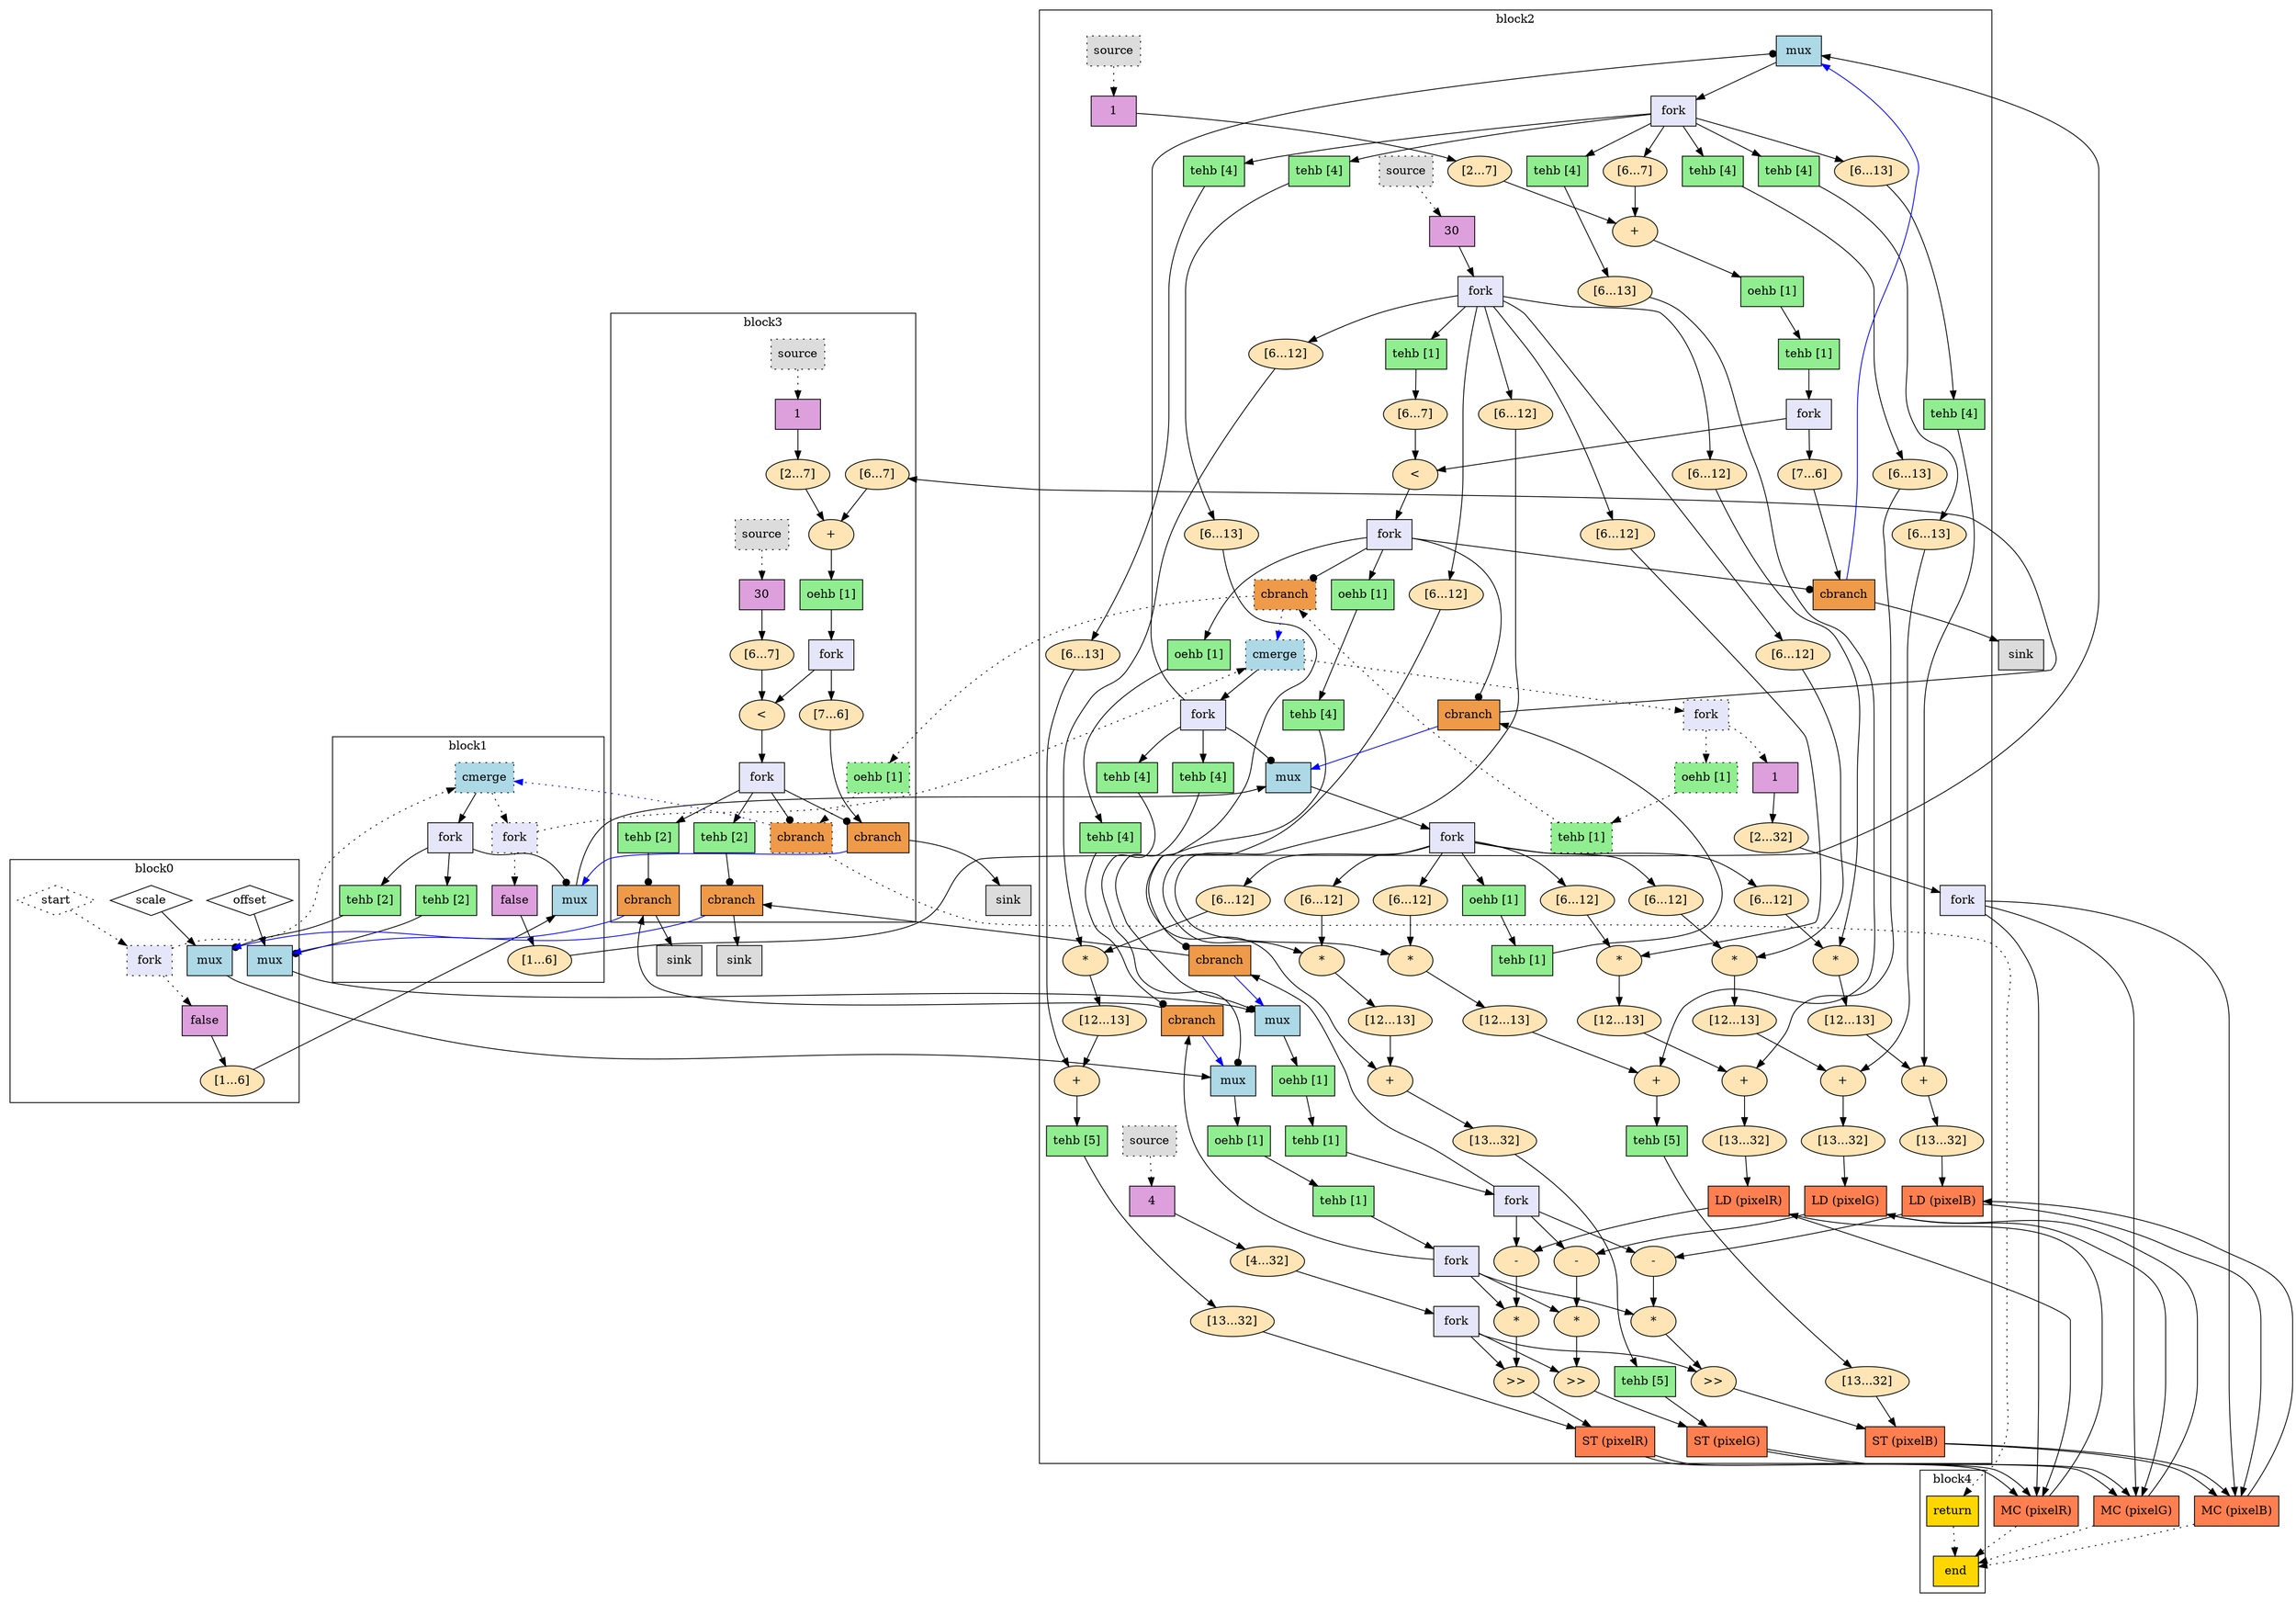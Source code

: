 Digraph G {
  splines=spline;
  compound=true; // Allow edges between clusters
  // Units/Channels in BB 0
  subgraph "cluster0" {
    label="block0"
    // Units from function arguments
    "offset" [mlir_op="handshake.func", shape=diamond, label="offset", style="solid", ]
    "scale" [mlir_op="handshake.func", shape=diamond, label="scale", style="solid", ]
    "start" [mlir_op="handshake.func", shape=diamond, label="start", style="dotted", ]
    // Units in BB 0
    "fork0" [mlir_op="handshake.fork", label="fork", fillcolor=lavender, shape="box", style="filled, dotted", ]
    "constant0" [mlir_op="handshake.constant", label="false", fillcolor=plum, shape="box", style="filled", ]
    "extsi8" [mlir_op="arith.extsi", label="[1...6]", fillcolor=moccasin, shape="oval", style="filled", ]
    // Channels from function arguments
    "offset" -> "mux1" [style="solid", dir="both", arrowtail="none", arrowhead="normal", ]
    "scale" -> "mux2" [style="solid", dir="both", arrowtail="none", arrowhead="normal", ]
    "start" -> "fork0" [style="dotted", dir="both", arrowtail="none", arrowhead="normal", ]
    // Channels in BB 0
    "fork0" -> "constant0" [style="dotted", dir="both", arrowtail="none", arrowhead="normal", ]
    "constant0" -> "extsi8" [style="solid", dir="both", arrowtail="none", arrowhead="normal", ]
  }
  // Units/Channels in BB 1
  subgraph "cluster1" {
    label="block1"
    // Units in BB 1
    "mux7" [mlir_op="handshake.mux", label="mux", fillcolor=lightblue, shape="box", style="filled", ]
    "tehb1" [mlir_op="handshake.tehb", label="tehb [2]", fillcolor=lightgreen, shape="box", style="filled", ]
    "mux1" [mlir_op="handshake.mux", label="mux", fillcolor=lightblue, shape="box", style="filled", ]
    "tehb0" [mlir_op="handshake.tehb", label="tehb [2]", fillcolor=lightgreen, shape="box", style="filled", ]
    "mux2" [mlir_op="handshake.mux", label="mux", fillcolor=lightblue, shape="box", style="filled", ]
    "control_merge4" [mlir_op="handshake.control_merge", label="cmerge", fillcolor=lightblue, shape="box", style="filled, dotted", ]
    "fork1" [mlir_op="handshake.fork", label="fork", fillcolor=lavender, shape="box", style="filled", ]
    "fork2" [mlir_op="handshake.fork", label="fork", fillcolor=lavender, shape="box", style="filled, dotted", ]
    "constant1" [mlir_op="handshake.constant", label="false", fillcolor=plum, shape="box", style="filled", ]
    "extsi9" [mlir_op="arith.extsi", label="[1...6]", fillcolor=moccasin, shape="oval", style="filled", ]
    // Channels in BB 1
    "tehb1" -> "mux1" [style="solid", dir="both", arrowtail="none", arrowhead="dot", ]
    "tehb0" -> "mux2" [style="solid", dir="both", arrowtail="none", arrowhead="dot", ]
    "control_merge4" -> "fork2" [style="dotted", dir="both", arrowtail="none", arrowhead="normal", ]
    "control_merge4" -> "fork1" [style="solid", dir="both", arrowtail="none", arrowhead="normal", ]
    "fork1" -> "mux7" [style="solid", dir="both", arrowtail="none", arrowhead="dot", ]
    "fork1" -> "tehb0" [style="solid", dir="both", arrowtail="none", arrowhead="normal", ]
    "fork1" -> "tehb1" [style="solid", dir="both", arrowtail="none", arrowhead="normal", ]
    "fork2" -> "constant1" [style="dotted", dir="both", arrowtail="none", arrowhead="normal", ]
    "constant1" -> "extsi9" [style="solid", dir="both", arrowtail="none", arrowhead="normal", ]
  }
  // Units/Channels in BB 2
  subgraph "cluster2" {
    label="block2"
    // Units in BB 2
    "mux8" [mlir_op="handshake.mux", label="mux", fillcolor=lightblue, shape="box", style="filled", ]
    "fork3" [mlir_op="handshake.fork", label="fork", fillcolor=lavender, shape="box", style="filled", ]
    "tehb2" [mlir_op="handshake.tehb", label="tehb [4]", fillcolor=lightgreen, shape="box", style="filled", ]
    "extsi10" [mlir_op="arith.extsi", label="[6...13]", fillcolor=moccasin, shape="oval", style="filled", ]
    "tehb3" [mlir_op="handshake.tehb", label="tehb [4]", fillcolor=lightgreen, shape="box", style="filled", ]
    "extsi11" [mlir_op="arith.extsi", label="[6...13]", fillcolor=moccasin, shape="oval", style="filled", ]
    "tehb4" [mlir_op="handshake.tehb", label="tehb [4]", fillcolor=lightgreen, shape="box", style="filled", ]
    "extsi12" [mlir_op="arith.extsi", label="[6...13]", fillcolor=moccasin, shape="oval", style="filled", ]
    "extsi13" [mlir_op="arith.extsi", label="[6...13]", fillcolor=moccasin, shape="oval", style="filled", ]
    "tehb5" [mlir_op="handshake.tehb", label="tehb [4]", fillcolor=lightgreen, shape="box", style="filled", ]
    "extsi14" [mlir_op="arith.extsi", label="[6...13]", fillcolor=moccasin, shape="oval", style="filled", ]
    "tehb6" [mlir_op="handshake.tehb", label="tehb [4]", fillcolor=lightgreen, shape="box", style="filled", ]
    "extsi15" [mlir_op="arith.extsi", label="[6...13]", fillcolor=moccasin, shape="oval", style="filled", ]
    "extsi16" [mlir_op="arith.extsi", label="[6...7]", fillcolor=moccasin, shape="oval", style="filled", ]
    "tehb12" [mlir_op="handshake.tehb", label="tehb [4]", fillcolor=lightgreen, shape="box", style="filled", ]
    "mux4" [mlir_op="handshake.mux", label="mux", fillcolor=lightblue, shape="box", style="filled", ]
    "oehb0" [mlir_op="handshake.oehb", label="oehb [1]", fillcolor=lightgreen, shape="box", style="filled", ]
    "tehb8" [mlir_op="handshake.tehb", label="tehb [1]", fillcolor=lightgreen, shape="box", style="filled", ]
    "fork4" [mlir_op="handshake.fork", label="fork", fillcolor=lavender, shape="box", style="filled", ]
    "tehb11" [mlir_op="handshake.tehb", label="tehb [4]", fillcolor=lightgreen, shape="box", style="filled", ]
    "mux5" [mlir_op="handshake.mux", label="mux", fillcolor=lightblue, shape="box", style="filled", ]
    "oehb1" [mlir_op="handshake.oehb", label="oehb [1]", fillcolor=lightgreen, shape="box", style="filled", ]
    "tehb9" [mlir_op="handshake.tehb", label="tehb [1]", fillcolor=lightgreen, shape="box", style="filled", ]
    "fork5" [mlir_op="handshake.fork", label="fork", fillcolor=lavender, shape="box", style="filled", ]
    "mux9" [mlir_op="handshake.mux", label="mux", fillcolor=lightblue, shape="box", style="filled", ]
    "fork6" [mlir_op="handshake.fork", label="fork", fillcolor=lavender, shape="box", style="filled", ]
    "extsi17" [mlir_op="arith.extsi", label="[6...12]", fillcolor=moccasin, shape="oval", style="filled", ]
    "extsi18" [mlir_op="arith.extsi", label="[6...12]", fillcolor=moccasin, shape="oval", style="filled", ]
    "extsi19" [mlir_op="arith.extsi", label="[6...12]", fillcolor=moccasin, shape="oval", style="filled", ]
    "extsi20" [mlir_op="arith.extsi", label="[6...12]", fillcolor=moccasin, shape="oval", style="filled", ]
    "extsi21" [mlir_op="arith.extsi", label="[6...12]", fillcolor=moccasin, shape="oval", style="filled", ]
    "extsi22" [mlir_op="arith.extsi", label="[6...12]", fillcolor=moccasin, shape="oval", style="filled", ]
    "control_merge5" [mlir_op="handshake.control_merge", label="cmerge", fillcolor=lightblue, shape="box", style="filled, dotted", ]
    "fork7" [mlir_op="handshake.fork", label="fork", fillcolor=lavender, shape="box", style="filled", ]
    "fork8" [mlir_op="handshake.fork", label="fork", fillcolor=lavender, shape="box", style="filled, dotted", ]
    "constant2" [mlir_op="handshake.constant", label="1", fillcolor=plum, shape="box", style="filled", ]
    "extsi2" [mlir_op="arith.extsi", label="[2...32]", fillcolor=moccasin, shape="oval", style="filled", ]
    "fork9" [mlir_op="handshake.fork", label="fork", fillcolor=lavender, shape="box", style="filled", ]
    "source0" [mlir_op="handshake.source", label="source", fillcolor=gainsboro, shape="box", style="filled, dotted", ]
    "constant3" [mlir_op="handshake.constant", label="4", fillcolor=plum, shape="box", style="filled", ]
    "extsi3" [mlir_op="arith.extsi", label="[4...32]", fillcolor=moccasin, shape="oval", style="filled", ]
    "fork10" [mlir_op="handshake.fork", label="fork", fillcolor=lavender, shape="box", style="filled", ]
    "source1" [mlir_op="handshake.source", label="source", fillcolor=gainsboro, shape="box", style="filled, dotted", ]
    "constant10" [mlir_op="handshake.constant", label="30", fillcolor=plum, shape="box", style="filled", ]
    "fork11" [mlir_op="handshake.fork", label="fork", fillcolor=lavender, shape="box", style="filled", ]
    "extsi23" [mlir_op="arith.extsi", label="[6...12]", fillcolor=moccasin, shape="oval", style="filled", ]
    "extsi24" [mlir_op="arith.extsi", label="[6...12]", fillcolor=moccasin, shape="oval", style="filled", ]
    "extsi25" [mlir_op="arith.extsi", label="[6...12]", fillcolor=moccasin, shape="oval", style="filled", ]
    "extsi26" [mlir_op="arith.extsi", label="[6...12]", fillcolor=moccasin, shape="oval", style="filled", ]
    "extsi27" [mlir_op="arith.extsi", label="[6...12]", fillcolor=moccasin, shape="oval", style="filled", ]
    "extsi28" [mlir_op="arith.extsi", label="[6...12]", fillcolor=moccasin, shape="oval", style="filled", ]
    "tehb14" [mlir_op="handshake.tehb", label="tehb [1]", fillcolor=lightgreen, shape="box", style="filled", ]
    "extsi29" [mlir_op="arith.extsi", label="[6...7]", fillcolor=moccasin, shape="oval", style="filled", ]
    "source2" [mlir_op="handshake.source", label="source", fillcolor=gainsboro, shape="box", style="filled, dotted", ]
    "constant11" [mlir_op="handshake.constant", label="1", fillcolor=plum, shape="box", style="filled", ]
    "extsi30" [mlir_op="arith.extsi", label="[2...7]", fillcolor=moccasin, shape="oval", style="filled", ]
    "muli9" [mlir_op="arith.muli", label="*", fillcolor=moccasin, shape="oval", style="filled", ]
    "extsi31" [mlir_op="arith.extsi", label="[12...13]", fillcolor=moccasin, shape="oval", style="filled", ]
    "addi8" [mlir_op="arith.addi", label="+", fillcolor=moccasin, shape="oval", style="filled", ]
    "extsi32" [mlir_op="arith.extsi", label="[13...32]", fillcolor=moccasin, shape="oval", style="filled", ]
    "mc_load2" [mlir_op="handshake.mc_load", label="LD (pixelR)", fillcolor=coral, shape="box", style="filled", ]
    "subi0" [mlir_op="arith.subi", label="-", fillcolor=moccasin, shape="oval", style="filled", ]
    "muli0" [mlir_op="arith.muli", label="*", fillcolor=moccasin, shape="oval", style="filled", ]
    "shrsi0" [mlir_op="arith.shrsi", label=">>", fillcolor=moccasin, shape="oval", style="filled", ]
    "muli10" [mlir_op="arith.muli", label="*", fillcolor=moccasin, shape="oval", style="filled", ]
    "extsi33" [mlir_op="arith.extsi", label="[12...13]", fillcolor=moccasin, shape="oval", style="filled", ]
    "addi9" [mlir_op="arith.addi", label="+", fillcolor=moccasin, shape="oval", style="filled", ]
    "tehb15" [mlir_op="handshake.tehb", label="tehb [5]", fillcolor=lightgreen, shape="box", style="filled", ]
    "extsi34" [mlir_op="arith.extsi", label="[13...32]", fillcolor=moccasin, shape="oval", style="filled", ]
    "mc_store2" [mlir_op="handshake.mc_store", label="ST (pixelR)", fillcolor=coral, shape="box", style="filled", ]
    "muli11" [mlir_op="arith.muli", label="*", fillcolor=moccasin, shape="oval", style="filled", ]
    "extsi35" [mlir_op="arith.extsi", label="[12...13]", fillcolor=moccasin, shape="oval", style="filled", ]
    "tehb7" [mlir_op="handshake.tehb", label="tehb [4]", fillcolor=lightgreen, shape="box", style="filled", ]
    "addi10" [mlir_op="arith.addi", label="+", fillcolor=moccasin, shape="oval", style="filled", ]
    "extsi36" [mlir_op="arith.extsi", label="[13...32]", fillcolor=moccasin, shape="oval", style="filled", ]
    "mc_load0" [mlir_op="handshake.mc_load", label="LD (pixelB)", fillcolor=coral, shape="box", style="filled", ]
    "subi1" [mlir_op="arith.subi", label="-", fillcolor=moccasin, shape="oval", style="filled", ]
    "muli1" [mlir_op="arith.muli", label="*", fillcolor=moccasin, shape="oval", style="filled", ]
    "shrsi1" [mlir_op="arith.shrsi", label=">>", fillcolor=moccasin, shape="oval", style="filled", ]
    "muli12" [mlir_op="arith.muli", label="*", fillcolor=moccasin, shape="oval", style="filled", ]
    "extsi37" [mlir_op="arith.extsi", label="[12...13]", fillcolor=moccasin, shape="oval", style="filled", ]
    "addi11" [mlir_op="arith.addi", label="+", fillcolor=moccasin, shape="oval", style="filled", ]
    "tehb16" [mlir_op="handshake.tehb", label="tehb [5]", fillcolor=lightgreen, shape="box", style="filled", ]
    "extsi38" [mlir_op="arith.extsi", label="[13...32]", fillcolor=moccasin, shape="oval", style="filled", ]
    "mc_store0" [mlir_op="handshake.mc_store", label="ST (pixelB)", fillcolor=coral, shape="box", style="filled", ]
    "muli13" [mlir_op="arith.muli", label="*", fillcolor=moccasin, shape="oval", style="filled", ]
    "extsi39" [mlir_op="arith.extsi", label="[12...13]", fillcolor=moccasin, shape="oval", style="filled", ]
    "addi12" [mlir_op="arith.addi", label="+", fillcolor=moccasin, shape="oval", style="filled", ]
    "extsi40" [mlir_op="arith.extsi", label="[13...32]", fillcolor=moccasin, shape="oval", style="filled", ]
    "mc_load1" [mlir_op="handshake.mc_load", label="LD (pixelG)", fillcolor=coral, shape="box", style="filled", ]
    "subi2" [mlir_op="arith.subi", label="-", fillcolor=moccasin, shape="oval", style="filled", ]
    "muli2" [mlir_op="arith.muli", label="*", fillcolor=moccasin, shape="oval", style="filled", ]
    "shrsi2" [mlir_op="arith.shrsi", label=">>", fillcolor=moccasin, shape="oval", style="filled", ]
    "muli14" [mlir_op="arith.muli", label="*", fillcolor=moccasin, shape="oval", style="filled", ]
    "extsi41" [mlir_op="arith.extsi", label="[12...13]", fillcolor=moccasin, shape="oval", style="filled", ]
    "addi13" [mlir_op="arith.addi", label="+", fillcolor=moccasin, shape="oval", style="filled", ]
    "extsi42" [mlir_op="arith.extsi", label="[13...32]", fillcolor=moccasin, shape="oval", style="filled", ]
    "tehb17" [mlir_op="handshake.tehb", label="tehb [5]", fillcolor=lightgreen, shape="box", style="filled", ]
    "mc_store1" [mlir_op="handshake.mc_store", label="ST (pixelG)", fillcolor=coral, shape="box", style="filled", ]
    "addi14" [mlir_op="arith.addi", label="+", fillcolor=moccasin, shape="oval", style="filled", ]
    "oehb4" [mlir_op="handshake.oehb", label="oehb [1]", fillcolor=lightgreen, shape="box", style="filled", ]
    "tehb18" [mlir_op="handshake.tehb", label="tehb [1]", fillcolor=lightgreen, shape="box", style="filled", ]
    "fork12" [mlir_op="handshake.fork", label="fork", fillcolor=lavender, shape="box", style="filled", ]
    "trunci0" [mlir_op="arith.trunci", label="[7...6]", fillcolor=moccasin, shape="oval", style="filled", ]
    "cmpi2" [mlir_op="arith.cmpi<", label="<", fillcolor=moccasin, shape="oval", style="filled", ]
    "fork13" [mlir_op="handshake.fork", label="fork", fillcolor=lavender, shape="box", style="filled", ]
    "cond_br0" [mlir_op="handshake.cond_br", label="cbranch", fillcolor=tan2, shape="box", style="filled", ]
    "oehb5" [mlir_op="handshake.oehb", label="oehb [1]", fillcolor=lightgreen, shape="box", style="filled", ]
    "tehb19" [mlir_op="handshake.tehb", label="tehb [4]", fillcolor=lightgreen, shape="box", style="filled", ]
    "cond_br3" [mlir_op="handshake.cond_br", label="cbranch", fillcolor=tan2, shape="box", style="filled", ]
    "oehb6" [mlir_op="handshake.oehb", label="oehb [1]", fillcolor=lightgreen, shape="box", style="filled", ]
    "tehb20" [mlir_op="handshake.tehb", label="tehb [4]", fillcolor=lightgreen, shape="box", style="filled", ]
    "cond_br4" [mlir_op="handshake.cond_br", label="cbranch", fillcolor=tan2, shape="box", style="filled", ]
    "oehb2" [mlir_op="handshake.oehb", label="oehb [1]", fillcolor=lightgreen, shape="box", style="filled", ]
    "tehb10" [mlir_op="handshake.tehb", label="tehb [1]", fillcolor=lightgreen, shape="box", style="filled", ]
    "cond_br1" [mlir_op="handshake.cond_br", label="cbranch", fillcolor=tan2, shape="box", style="filled", ]
    "oehb3" [mlir_op="handshake.oehb", label="oehb [1]", fillcolor=lightgreen, shape="box", style="filled, dotted", ]
    "tehb13" [mlir_op="handshake.tehb", label="tehb [1]", fillcolor=lightgreen, shape="box", style="filled, dotted", ]
    "cond_br6" [mlir_op="handshake.cond_br", label="cbranch", fillcolor=tan2, shape="box", style="filled, dotted", ]
    // Channels in BB 2
    "mux8" -> "fork3" [style="solid", dir="both", arrowtail="none", arrowhead="normal", ]
    "fork3" -> "tehb2" [style="solid", dir="both", arrowtail="none", arrowhead="normal", ]
    "fork3" -> "tehb3" [style="solid", dir="both", arrowtail="none", arrowhead="normal", ]
    "fork3" -> "tehb4" [style="solid", dir="both", arrowtail="none", arrowhead="normal", ]
    "fork3" -> "extsi13" [style="solid", dir="both", arrowtail="none", arrowhead="normal", ]
    "fork3" -> "tehb5" [style="solid", dir="both", arrowtail="none", arrowhead="normal", ]
    "fork3" -> "tehb6" [style="solid", dir="both", arrowtail="none", arrowhead="normal", ]
    "fork3" -> "extsi16" [style="solid", dir="both", arrowtail="none", arrowhead="normal", ]
    "tehb2" -> "extsi10" [style="solid", dir="both", arrowtail="none", arrowhead="normal", ]
    "extsi10" -> "addi13" [style="solid", dir="both", arrowtail="none", arrowhead="normal", ]
    "tehb3" -> "extsi11" [style="solid", dir="both", arrowtail="none", arrowhead="normal", ]
    "extsi11" -> "addi12" [style="solid", dir="both", arrowtail="none", arrowhead="normal", ]
    "tehb4" -> "extsi12" [style="solid", dir="both", arrowtail="none", arrowhead="normal", ]
    "extsi12" -> "addi11" [style="solid", dir="both", arrowtail="none", arrowhead="normal", ]
    "extsi13" -> "tehb7" [style="solid", dir="both", arrowtail="none", arrowhead="normal", ]
    "tehb5" -> "extsi14" [style="solid", dir="both", arrowtail="none", arrowhead="normal", ]
    "extsi14" -> "addi9" [style="solid", dir="both", arrowtail="none", arrowhead="normal", ]
    "tehb6" -> "extsi15" [style="solid", dir="both", arrowtail="none", arrowhead="normal", ]
    "extsi15" -> "addi8" [style="solid", dir="both", arrowtail="none", arrowhead="normal", ]
    "extsi16" -> "addi14" [style="solid", dir="both", arrowtail="none", arrowhead="normal", ]
    "tehb12" -> "mux4" [style="solid", dir="both", arrowtail="none", arrowhead="dot", ]
    "mux4" -> "oehb0" [style="solid", dir="both", arrowtail="none", arrowhead="normal", ]
    "oehb0" -> "tehb8" [style="solid", dir="both", arrowtail="none", arrowhead="normal", ]
    "tehb8" -> "fork4" [style="solid", dir="both", arrowtail="none", arrowhead="normal", ]
    "fork4" -> "cond_br3" [style="solid", dir="both", arrowtail="none", arrowhead="normal", ]
    "fork4" -> "subi2" [style="solid", dir="both", arrowtail="none", arrowhead="normal", ]
    "fork4" -> "subi1" [style="solid", dir="both", arrowtail="none", arrowhead="normal", ]
    "fork4" -> "subi0" [style="solid", dir="both", arrowtail="none", arrowhead="normal", ]
    "tehb11" -> "mux5" [style="solid", dir="both", arrowtail="none", arrowhead="dot", ]
    "mux5" -> "oehb1" [style="solid", dir="both", arrowtail="none", arrowhead="normal", ]
    "oehb1" -> "tehb9" [style="solid", dir="both", arrowtail="none", arrowhead="normal", ]
    "tehb9" -> "fork5" [style="solid", dir="both", arrowtail="none", arrowhead="normal", ]
    "fork5" -> "cond_br4" [style="solid", dir="both", arrowtail="none", arrowhead="normal", ]
    "fork5" -> "muli2" [style="solid", dir="both", arrowtail="none", arrowhead="normal", ]
    "fork5" -> "muli1" [style="solid", dir="both", arrowtail="none", arrowhead="normal", ]
    "fork5" -> "muli0" [style="solid", dir="both", arrowtail="none", arrowhead="normal", ]
    "mux9" -> "fork6" [style="solid", dir="both", arrowtail="none", arrowhead="normal", ]
    "fork6" -> "oehb2" [style="solid", dir="both", arrowtail="none", arrowhead="normal", ]
    "fork6" -> "extsi17" [style="solid", dir="both", arrowtail="none", arrowhead="normal", ]
    "fork6" -> "extsi18" [style="solid", dir="both", arrowtail="none", arrowhead="normal", ]
    "fork6" -> "extsi19" [style="solid", dir="both", arrowtail="none", arrowhead="normal", ]
    "fork6" -> "extsi20" [style="solid", dir="both", arrowtail="none", arrowhead="normal", ]
    "fork6" -> "extsi21" [style="solid", dir="both", arrowtail="none", arrowhead="normal", ]
    "fork6" -> "extsi22" [style="solid", dir="both", arrowtail="none", arrowhead="normal", ]
    "extsi17" -> "muli14" [style="solid", dir="both", arrowtail="none", arrowhead="normal", ]
    "extsi18" -> "muli13" [style="solid", dir="both", arrowtail="none", arrowhead="normal", ]
    "extsi19" -> "muli12" [style="solid", dir="both", arrowtail="none", arrowhead="normal", ]
    "extsi20" -> "muli11" [style="solid", dir="both", arrowtail="none", arrowhead="normal", ]
    "extsi21" -> "muli10" [style="solid", dir="both", arrowtail="none", arrowhead="normal", ]
    "extsi22" -> "muli9" [style="solid", dir="both", arrowtail="none", arrowhead="normal", ]
    "control_merge5" -> "fork8" [style="dotted", dir="both", arrowtail="none", arrowhead="normal", ]
    "control_merge5" -> "fork7" [style="solid", dir="both", arrowtail="none", arrowhead="normal", ]
    "fork7" -> "mux9" [style="solid", dir="both", arrowtail="none", arrowhead="dot", ]
    "fork7" -> "mux8" [style="solid", dir="both", arrowtail="none", arrowhead="dot", ]
    "fork7" -> "tehb11" [style="solid", dir="both", arrowtail="none", arrowhead="normal", ]
    "fork7" -> "tehb12" [style="solid", dir="both", arrowtail="none", arrowhead="normal", ]
    "fork8" -> "oehb3" [style="dotted", dir="both", arrowtail="none", arrowhead="normal", ]
    "fork8" -> "constant2" [style="dotted", dir="both", arrowtail="none", arrowhead="normal", ]
    "constant2" -> "extsi2" [style="solid", dir="both", arrowtail="none", arrowhead="normal", ]
    "extsi2" -> "fork9" [style="solid", dir="both", arrowtail="none", arrowhead="normal", ]
    "source0" -> "constant3" [style="dotted", dir="both", arrowtail="none", arrowhead="normal", ]
    "constant3" -> "extsi3" [style="solid", dir="both", arrowtail="none", arrowhead="normal", ]
    "extsi3" -> "fork10" [style="solid", dir="both", arrowtail="none", arrowhead="normal", ]
    "fork10" -> "shrsi0" [style="solid", dir="both", arrowtail="none", arrowhead="normal", ]
    "fork10" -> "shrsi1" [style="solid", dir="both", arrowtail="none", arrowhead="normal", ]
    "fork10" -> "shrsi2" [style="solid", dir="both", arrowtail="none", arrowhead="normal", ]
    "source1" -> "constant10" [style="dotted", dir="both", arrowtail="none", arrowhead="normal", ]
    "constant10" -> "fork11" [style="solid", dir="both", arrowtail="none", arrowhead="normal", ]
    "fork11" -> "extsi23" [style="solid", dir="both", arrowtail="none", arrowhead="normal", ]
    "fork11" -> "extsi24" [style="solid", dir="both", arrowtail="none", arrowhead="normal", ]
    "fork11" -> "extsi25" [style="solid", dir="both", arrowtail="none", arrowhead="normal", ]
    "fork11" -> "extsi26" [style="solid", dir="both", arrowtail="none", arrowhead="normal", ]
    "fork11" -> "extsi27" [style="solid", dir="both", arrowtail="none", arrowhead="normal", ]
    "fork11" -> "extsi28" [style="solid", dir="both", arrowtail="none", arrowhead="normal", ]
    "fork11" -> "tehb14" [style="solid", dir="both", arrowtail="none", arrowhead="normal", ]
    "extsi23" -> "muli14" [style="solid", dir="both", arrowtail="none", arrowhead="normal", ]
    "extsi24" -> "muli13" [style="solid", dir="both", arrowtail="none", arrowhead="normal", ]
    "extsi25" -> "muli12" [style="solid", dir="both", arrowtail="none", arrowhead="normal", ]
    "extsi26" -> "muli11" [style="solid", dir="both", arrowtail="none", arrowhead="normal", ]
    "extsi27" -> "muli10" [style="solid", dir="both", arrowtail="none", arrowhead="normal", ]
    "extsi28" -> "muli9" [style="solid", dir="both", arrowtail="none", arrowhead="normal", ]
    "tehb14" -> "extsi29" [style="solid", dir="both", arrowtail="none", arrowhead="normal", ]
    "extsi29" -> "cmpi2" [style="solid", dir="both", arrowtail="none", arrowhead="normal", ]
    "source2" -> "constant11" [style="dotted", dir="both", arrowtail="none", arrowhead="normal", ]
    "constant11" -> "extsi30" [style="solid", dir="both", arrowtail="none", arrowhead="normal", ]
    "extsi30" -> "addi14" [style="solid", dir="both", arrowtail="none", arrowhead="normal", ]
    "muli9" -> "extsi31" [style="solid", dir="both", arrowtail="none", arrowhead="normal", ]
    "extsi31" -> "addi8" [style="solid", dir="both", arrowtail="none", arrowhead="normal", ]
    "addi8" -> "extsi32" [style="solid", dir="both", arrowtail="none", arrowhead="normal", ]
    "extsi32" -> "mc_load2" [style="solid", dir="both", arrowtail="none", arrowhead="normal", ]
    "mc_load2" -> "subi0" [style="solid", dir="both", arrowtail="none", arrowhead="normal", ]
    "subi0" -> "muli0" [style="solid", dir="both", arrowtail="none", arrowhead="normal", ]
    "muli0" -> "shrsi0" [style="solid", dir="both", arrowtail="none", arrowhead="normal", ]
    "shrsi0" -> "mc_store2" [style="solid", dir="both", arrowtail="none", arrowhead="normal", ]
    "muli10" -> "extsi33" [style="solid", dir="both", arrowtail="none", arrowhead="normal", ]
    "extsi33" -> "addi9" [style="solid", dir="both", arrowtail="none", arrowhead="normal", ]
    "addi9" -> "tehb15" [style="solid", dir="both", arrowtail="none", arrowhead="normal", ]
    "tehb15" -> "extsi34" [style="solid", dir="both", arrowtail="none", arrowhead="normal", ]
    "extsi34" -> "mc_store2" [style="solid", dir="both", arrowtail="none", arrowhead="normal", ]
    "muli11" -> "extsi35" [style="solid", dir="both", arrowtail="none", arrowhead="normal", ]
    "extsi35" -> "addi10" [style="solid", dir="both", arrowtail="none", arrowhead="normal", ]
    "tehb7" -> "addi10" [style="solid", dir="both", arrowtail="none", arrowhead="normal", ]
    "addi10" -> "extsi36" [style="solid", dir="both", arrowtail="none", arrowhead="normal", ]
    "extsi36" -> "mc_load0" [style="solid", dir="both", arrowtail="none", arrowhead="normal", ]
    "mc_load0" -> "subi1" [style="solid", dir="both", arrowtail="none", arrowhead="normal", ]
    "subi1" -> "muli1" [style="solid", dir="both", arrowtail="none", arrowhead="normal", ]
    "muli1" -> "shrsi1" [style="solid", dir="both", arrowtail="none", arrowhead="normal", ]
    "shrsi1" -> "mc_store0" [style="solid", dir="both", arrowtail="none", arrowhead="normal", ]
    "muli12" -> "extsi37" [style="solid", dir="both", arrowtail="none", arrowhead="normal", ]
    "extsi37" -> "addi11" [style="solid", dir="both", arrowtail="none", arrowhead="normal", ]
    "addi11" -> "tehb16" [style="solid", dir="both", arrowtail="none", arrowhead="normal", ]
    "tehb16" -> "extsi38" [style="solid", dir="both", arrowtail="none", arrowhead="normal", ]
    "extsi38" -> "mc_store0" [style="solid", dir="both", arrowtail="none", arrowhead="normal", ]
    "muli13" -> "extsi39" [style="solid", dir="both", arrowtail="none", arrowhead="normal", ]
    "extsi39" -> "addi12" [style="solid", dir="both", arrowtail="none", arrowhead="normal", ]
    "addi12" -> "extsi40" [style="solid", dir="both", arrowtail="none", arrowhead="normal", ]
    "extsi40" -> "mc_load1" [style="solid", dir="both", arrowtail="none", arrowhead="normal", ]
    "mc_load1" -> "subi2" [style="solid", dir="both", arrowtail="none", arrowhead="normal", ]
    "subi2" -> "muli2" [style="solid", dir="both", arrowtail="none", arrowhead="normal", ]
    "muli2" -> "shrsi2" [style="solid", dir="both", arrowtail="none", arrowhead="normal", ]
    "shrsi2" -> "mc_store1" [style="solid", dir="both", arrowtail="none", arrowhead="normal", ]
    "muli14" -> "extsi41" [style="solid", dir="both", arrowtail="none", arrowhead="normal", ]
    "extsi41" -> "addi13" [style="solid", dir="both", arrowtail="none", arrowhead="normal", ]
    "addi13" -> "extsi42" [style="solid", dir="both", arrowtail="none", arrowhead="normal", ]
    "extsi42" -> "tehb17" [style="solid", dir="both", arrowtail="none", arrowhead="normal", ]
    "tehb17" -> "mc_store1" [style="solid", dir="both", arrowtail="none", arrowhead="normal", ]
    "addi14" -> "oehb4" [style="solid", dir="both", arrowtail="none", arrowhead="normal", ]
    "oehb4" -> "tehb18" [style="solid", dir="both", arrowtail="none", arrowhead="normal", ]
    "tehb18" -> "fork12" [style="solid", dir="both", arrowtail="none", arrowhead="normal", ]
    "fork12" -> "trunci0" [style="solid", dir="both", arrowtail="none", arrowhead="normal", ]
    "fork12" -> "cmpi2" [style="solid", dir="both", arrowtail="none", arrowhead="normal", ]
    "trunci0" -> "cond_br0" [style="solid", dir="both", arrowtail="none", arrowhead="normal", ]
    "cmpi2" -> "fork13" [style="solid", dir="both", arrowtail="none", arrowhead="normal", ]
    "fork13" -> "cond_br0" [style="solid", dir="both", arrowtail="none", arrowhead="dot", ]
    "fork13" -> "cond_br1" [style="solid", dir="both", arrowtail="none", arrowhead="dot", ]
    "fork13" -> "oehb5" [style="solid", dir="both", arrowtail="none", arrowhead="normal", ]
    "fork13" -> "oehb6" [style="solid", dir="both", arrowtail="none", arrowhead="normal", ]
    "fork13" -> "cond_br6" [style="solid", dir="both", arrowtail="none", arrowhead="dot", ]
    "cond_br0" -> "mux8" [style="solid", dir="both", arrowtail="none", arrowhead="normal",  color="blue"]
    "oehb5" -> "tehb19" [style="solid", dir="both", arrowtail="none", arrowhead="normal", ]
    "tehb19" -> "cond_br3" [style="solid", dir="both", arrowtail="none", arrowhead="dot", ]
    "cond_br3" -> "mux4" [style="solid", dir="both", arrowtail="none", arrowhead="normal",  color="blue"]
    "oehb6" -> "tehb20" [style="solid", dir="both", arrowtail="none", arrowhead="normal", ]
    "tehb20" -> "cond_br4" [style="solid", dir="both", arrowtail="none", arrowhead="dot", ]
    "cond_br4" -> "mux5" [style="solid", dir="both", arrowtail="none", arrowhead="normal",  color="blue"]
    "oehb2" -> "tehb10" [style="solid", dir="both", arrowtail="none", arrowhead="normal", ]
    "tehb10" -> "cond_br1" [style="solid", dir="both", arrowtail="none", arrowhead="normal", ]
    "cond_br1" -> "mux9" [style="solid", dir="both", arrowtail="none", arrowhead="normal",  color="blue"]
    "oehb3" -> "tehb13" [style="dotted", dir="both", arrowtail="none", arrowhead="normal", ]
    "tehb13" -> "cond_br6" [style="dotted", dir="both", arrowtail="none", arrowhead="normal", ]
    "cond_br6" -> "control_merge5" [style="dotted", dir="both", arrowtail="none", arrowhead="normal",  color="blue"]
  }
  // Units/Channels in BB 3
  subgraph "cluster3" {
    label="block3"
    // Units in BB 3
    "extsi43" [mlir_op="arith.extsi", label="[6...7]", fillcolor=moccasin, shape="oval", style="filled", ]
    "source3" [mlir_op="handshake.source", label="source", fillcolor=gainsboro, shape="box", style="filled, dotted", ]
    "constant12" [mlir_op="handshake.constant", label="30", fillcolor=plum, shape="box", style="filled", ]
    "extsi44" [mlir_op="arith.extsi", label="[6...7]", fillcolor=moccasin, shape="oval", style="filled", ]
    "source4" [mlir_op="handshake.source", label="source", fillcolor=gainsboro, shape="box", style="filled, dotted", ]
    "constant13" [mlir_op="handshake.constant", label="1", fillcolor=plum, shape="box", style="filled", ]
    "extsi45" [mlir_op="arith.extsi", label="[2...7]", fillcolor=moccasin, shape="oval", style="filled", ]
    "addi15" [mlir_op="arith.addi", label="+", fillcolor=moccasin, shape="oval", style="filled", ]
    "oehb8" [mlir_op="handshake.oehb", label="oehb [1]", fillcolor=lightgreen, shape="box", style="filled", ]
    "fork14" [mlir_op="handshake.fork", label="fork", fillcolor=lavender, shape="box", style="filled", ]
    "trunci1" [mlir_op="arith.trunci", label="[7...6]", fillcolor=moccasin, shape="oval", style="filled", ]
    "cmpi3" [mlir_op="arith.cmpi<", label="<", fillcolor=moccasin, shape="oval", style="filled", ]
    "fork15" [mlir_op="handshake.fork", label="fork", fillcolor=lavender, shape="box", style="filled", ]
    "cond_br11" [mlir_op="handshake.cond_br", label="cbranch", fillcolor=tan2, shape="box", style="filled", ]
    "tehb21" [mlir_op="handshake.tehb", label="tehb [2]", fillcolor=lightgreen, shape="box", style="filled", ]
    "cond_br8" [mlir_op="handshake.cond_br", label="cbranch", fillcolor=tan2, shape="box", style="filled", ]
    "tehb22" [mlir_op="handshake.tehb", label="tehb [2]", fillcolor=lightgreen, shape="box", style="filled", ]
    "cond_br9" [mlir_op="handshake.cond_br", label="cbranch", fillcolor=tan2, shape="box", style="filled", ]
    "oehb7" [mlir_op="handshake.oehb", label="oehb [1]", fillcolor=lightgreen, shape="box", style="filled, dotted", ]
    "cond_br10" [mlir_op="handshake.cond_br", label="cbranch", fillcolor=tan2, shape="box", style="filled, dotted", ]
    // Channels in BB 3
    "extsi43" -> "addi15" [style="solid", dir="both", arrowtail="none", arrowhead="normal", ]
    "source3" -> "constant12" [style="dotted", dir="both", arrowtail="none", arrowhead="normal", ]
    "constant12" -> "extsi44" [style="solid", dir="both", arrowtail="none", arrowhead="normal", ]
    "extsi44" -> "cmpi3" [style="solid", dir="both", arrowtail="none", arrowhead="normal", ]
    "source4" -> "constant13" [style="dotted", dir="both", arrowtail="none", arrowhead="normal", ]
    "constant13" -> "extsi45" [style="solid", dir="both", arrowtail="none", arrowhead="normal", ]
    "extsi45" -> "addi15" [style="solid", dir="both", arrowtail="none", arrowhead="normal", ]
    "addi15" -> "oehb8" [style="solid", dir="both", arrowtail="none", arrowhead="normal", ]
    "oehb8" -> "fork14" [style="solid", dir="both", arrowtail="none", arrowhead="normal", ]
    "fork14" -> "trunci1" [style="solid", dir="both", arrowtail="none", arrowhead="normal", ]
    "fork14" -> "cmpi3" [style="solid", dir="both", arrowtail="none", arrowhead="normal", ]
    "trunci1" -> "cond_br11" [style="solid", dir="both", arrowtail="none", arrowhead="normal", ]
    "cmpi3" -> "fork15" [style="solid", dir="both", arrowtail="none", arrowhead="normal", ]
    "fork15" -> "cond_br11" [style="solid", dir="both", arrowtail="none", arrowhead="dot", ]
    "fork15" -> "tehb21" [style="solid", dir="both", arrowtail="none", arrowhead="normal", ]
    "fork15" -> "tehb22" [style="solid", dir="both", arrowtail="none", arrowhead="normal", ]
    "fork15" -> "cond_br10" [style="solid", dir="both", arrowtail="none", arrowhead="dot", ]
    "tehb21" -> "cond_br8" [style="solid", dir="both", arrowtail="none", arrowhead="dot", ]
    "tehb22" -> "cond_br9" [style="solid", dir="both", arrowtail="none", arrowhead="dot", ]
    "oehb7" -> "cond_br10" [style="dotted", dir="both", arrowtail="none", arrowhead="normal", ]
  }
  // Units/Channels in BB 4
  subgraph "cluster4" {
    label="block4"
    // Units in BB 4
    "return1" [mlir_op="handshake.return", label="return", fillcolor=gold, shape="box", style="filled", ]
    "end1" [mlir_op="handshake.end", label="end", fillcolor=gold, shape="box", style="filled", ]
    // Channels in BB 4
    "return1" -> "end1" [style="dotted", dir="both", arrowtail="none", arrowhead="normal", ]
  }
  // Units outside of all basic blocks
  "mem_controller0" [mlir_op="handshake.mem_controller", label="MC (pixelR)", fillcolor=coral, shape="box", style="filled", ]
  "mem_controller1" [mlir_op="handshake.mem_controller", label="MC (pixelG)", fillcolor=coral, shape="box", style="filled", ]
  "mem_controller2" [mlir_op="handshake.mem_controller", label="MC (pixelB)", fillcolor=coral, shape="box", style="filled", ]
  "sink0" [mlir_op="handshake.sink", label="sink", fillcolor=gainsboro, shape="box", style="filled", ]
  "sink1" [mlir_op="handshake.sink", label="sink", fillcolor=gainsboro, shape="box", style="filled", ]
  "sink2" [mlir_op="handshake.sink", label="sink", fillcolor=gainsboro, shape="box", style="filled", ]
  "sink3" [mlir_op="handshake.sink", label="sink", fillcolor=gainsboro, shape="box", style="filled", ]
  // Channels outgoing of BB 0
  "fork0" -> "control_merge4" [style="dotted", dir="both", arrowtail="none", arrowhead="normal", ]
  "extsi8" -> "mux7" [style="solid", dir="both", arrowtail="none", arrowhead="normal", ]
  // Channels outgoing of BB 1
  "mux7" -> "mux9" [style="solid", dir="both", arrowtail="none", arrowhead="normal", ]
  "mux1" -> "mux4" [style="solid", dir="both", arrowtail="none", arrowhead="normal", ]
  "mux2" -> "mux5" [style="solid", dir="both", arrowtail="none", arrowhead="normal", ]
  "fork2" -> "control_merge5" [style="dotted", dir="both", arrowtail="none", arrowhead="normal", ]
  "extsi9" -> "mux8" [style="solid", dir="both", arrowtail="none", arrowhead="normal", ]
  // Channels outgoing of BB 2
  "fork9" -> "mem_controller2" [style="solid", dir="both", arrowtail="none", arrowhead="normal", ]
  "fork9" -> "mem_controller1" [style="solid", dir="both", arrowtail="none", arrowhead="normal", ]
  "fork9" -> "mem_controller0" [style="solid", dir="both", arrowtail="none", arrowhead="normal", ]
  "mc_load2" -> "mem_controller0" [style="solid", dir="both", arrowtail="none", arrowhead="normal", ]
  "mc_store2" -> "mem_controller0" [style="solid", dir="both", arrowtail="none", arrowhead="normal", ]
  "mc_store2" -> "mem_controller0" [style="solid", dir="both", arrowtail="none", arrowhead="normal", ]
  "mc_load0" -> "mem_controller2" [style="solid", dir="both", arrowtail="none", arrowhead="normal", ]
  "mc_store0" -> "mem_controller2" [style="solid", dir="both", arrowtail="none", arrowhead="normal", ]
  "mc_store0" -> "mem_controller2" [style="solid", dir="both", arrowtail="none", arrowhead="normal", ]
  "mc_load1" -> "mem_controller1" [style="solid", dir="both", arrowtail="none", arrowhead="normal", ]
  "mc_store1" -> "mem_controller1" [style="solid", dir="both", arrowtail="none", arrowhead="normal", ]
  "mc_store1" -> "mem_controller1" [style="solid", dir="both", arrowtail="none", arrowhead="normal", ]
  "cond_br0" -> "sink0" [style="solid", dir="both", arrowtail="none", arrowhead="normal", ]
  "cond_br3" -> "cond_br8" [style="solid", dir="both", arrowtail="none", arrowhead="normal", ]
  "cond_br4" -> "cond_br9" [style="solid", dir="both", arrowtail="none", arrowhead="normal", ]
  "cond_br1" -> "extsi43" [style="solid", dir="both", arrowtail="none", arrowhead="normal", ]
  "cond_br6" -> "oehb7" [style="dotted", dir="both", arrowtail="none", arrowhead="normal", ]
  // Channels outgoing of BB 3
  "cond_br11" -> "mux7" [style="solid", dir="both", arrowtail="none", arrowhead="normal",  color="blue"]
  "cond_br11" -> "sink1" [style="solid", dir="both", arrowtail="none", arrowhead="normal", ]
  "cond_br8" -> "mux1" [style="solid", dir="both", arrowtail="none", arrowhead="normal",  color="blue"]
  "cond_br8" -> "sink2" [style="solid", dir="both", arrowtail="none", arrowhead="normal", ]
  "cond_br9" -> "mux2" [style="solid", dir="both", arrowtail="none", arrowhead="normal",  color="blue"]
  "cond_br9" -> "sink3" [style="solid", dir="both", arrowtail="none", arrowhead="normal", ]
  "cond_br10" -> "control_merge4" [style="dotted", dir="both", arrowtail="none", arrowhead="normal",  color="blue"]
  "cond_br10" -> "return1" [style="dotted", dir="both", arrowtail="none", arrowhead="normal", ]
  // Channels outside of all basic blocks
  "mem_controller0" -> "mc_load2" [style="solid", dir="both", arrowtail="none", arrowhead="normal", ]
  "mem_controller0" -> "end1" [style="dotted", dir="both", arrowtail="none", arrowhead="normal", ]
  "mem_controller1" -> "mc_load1" [style="solid", dir="both", arrowtail="none", arrowhead="normal", ]
  "mem_controller1" -> "end1" [style="dotted", dir="both", arrowtail="none", arrowhead="normal", ]
  "mem_controller2" -> "mc_load0" [style="solid", dir="both", arrowtail="none", arrowhead="normal", ]
  "mem_controller2" -> "end1" [style="dotted", dir="both", arrowtail="none", arrowhead="normal", ]
}
